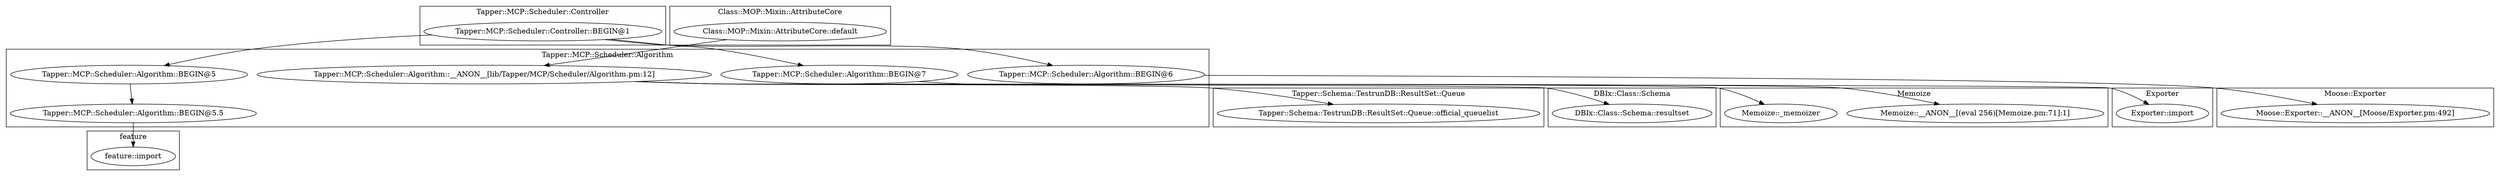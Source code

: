 digraph {
graph [overlap=false]
subgraph cluster_feature {
	label="feature";
	"feature::import";
}
subgraph cluster_Tapper_MCP_Scheduler_Algorithm {
	label="Tapper::MCP::Scheduler::Algorithm";
	"Tapper::MCP::Scheduler::Algorithm::BEGIN@5.5";
	"Tapper::MCP::Scheduler::Algorithm::BEGIN@5";
	"Tapper::MCP::Scheduler::Algorithm::__ANON__[lib/Tapper/MCP/Scheduler/Algorithm.pm:12]";
	"Tapper::MCP::Scheduler::Algorithm::BEGIN@7";
	"Tapper::MCP::Scheduler::Algorithm::BEGIN@6";
}
subgraph cluster_Exporter {
	label="Exporter";
	"Exporter::import";
}
subgraph cluster_Tapper_Schema_TestrunDB_ResultSet_Queue {
	label="Tapper::Schema::TestrunDB::ResultSet::Queue";
	"Tapper::Schema::TestrunDB::ResultSet::Queue::official_queuelist";
}
subgraph cluster_Moose_Exporter {
	label="Moose::Exporter";
	"Moose::Exporter::__ANON__[Moose/Exporter.pm:492]";
}
subgraph cluster_DBIx_Class_Schema {
	label="DBIx::Class::Schema";
	"DBIx::Class::Schema::resultset";
}
subgraph cluster_Tapper_MCP_Scheduler_Controller {
	label="Tapper::MCP::Scheduler::Controller";
	"Tapper::MCP::Scheduler::Controller::BEGIN@1";
}
subgraph cluster_Memoize {
	label="Memoize";
	"Memoize::__ANON__[(eval 256)[Memoize.pm:71]:1]";
	"Memoize::_memoizer";
}
subgraph cluster_Class_MOP_Mixin_AttributeCore {
	label="Class::MOP::Mixin::AttributeCore";
	"Class::MOP::Mixin::AttributeCore::default";
}
"Tapper::MCP::Scheduler::Algorithm::BEGIN@7" -> "Exporter::import";
"Tapper::MCP::Scheduler::Algorithm::BEGIN@6" -> "Moose::Exporter::__ANON__[Moose/Exporter.pm:492]";
"Tapper::MCP::Scheduler::Controller::BEGIN@1" -> "Tapper::MCP::Scheduler::Algorithm::BEGIN@5";
"Tapper::MCP::Scheduler::Algorithm::__ANON__[lib/Tapper/MCP/Scheduler/Algorithm.pm:12]" -> "Memoize::__ANON__[(eval 256)[Memoize.pm:71]:1]";
"Tapper::MCP::Scheduler::Algorithm::__ANON__[lib/Tapper/MCP/Scheduler/Algorithm.pm:12]" -> "Tapper::Schema::TestrunDB::ResultSet::Queue::official_queuelist";
"Tapper::MCP::Scheduler::Algorithm::__ANON__[lib/Tapper/MCP/Scheduler/Algorithm.pm:12]" -> "Memoize::_memoizer";
"Tapper::MCP::Scheduler::Controller::BEGIN@1" -> "Tapper::MCP::Scheduler::Algorithm::BEGIN@6";
"Tapper::MCP::Scheduler::Algorithm::__ANON__[lib/Tapper/MCP/Scheduler/Algorithm.pm:12]" -> "DBIx::Class::Schema::resultset";
"Tapper::MCP::Scheduler::Algorithm::BEGIN@5" -> "Tapper::MCP::Scheduler::Algorithm::BEGIN@5.5";
"Tapper::MCP::Scheduler::Controller::BEGIN@1" -> "Tapper::MCP::Scheduler::Algorithm::BEGIN@7";
"Class::MOP::Mixin::AttributeCore::default" -> "Tapper::MCP::Scheduler::Algorithm::__ANON__[lib/Tapper/MCP/Scheduler/Algorithm.pm:12]";
"Tapper::MCP::Scheduler::Algorithm::BEGIN@5.5" -> "feature::import";
}

